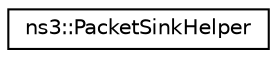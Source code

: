digraph "Graphical Class Hierarchy"
{
 // LATEX_PDF_SIZE
  edge [fontname="Helvetica",fontsize="10",labelfontname="Helvetica",labelfontsize="10"];
  node [fontname="Helvetica",fontsize="10",shape=record];
  rankdir="LR";
  Node0 [label="ns3::PacketSinkHelper",height=0.2,width=0.4,color="black", fillcolor="white", style="filled",URL="$classns3_1_1_packet_sink_helper.html",tooltip="A helper to make it easier to instantiate an ns3::PacketSinkApplication on a set of nodes."];
}

